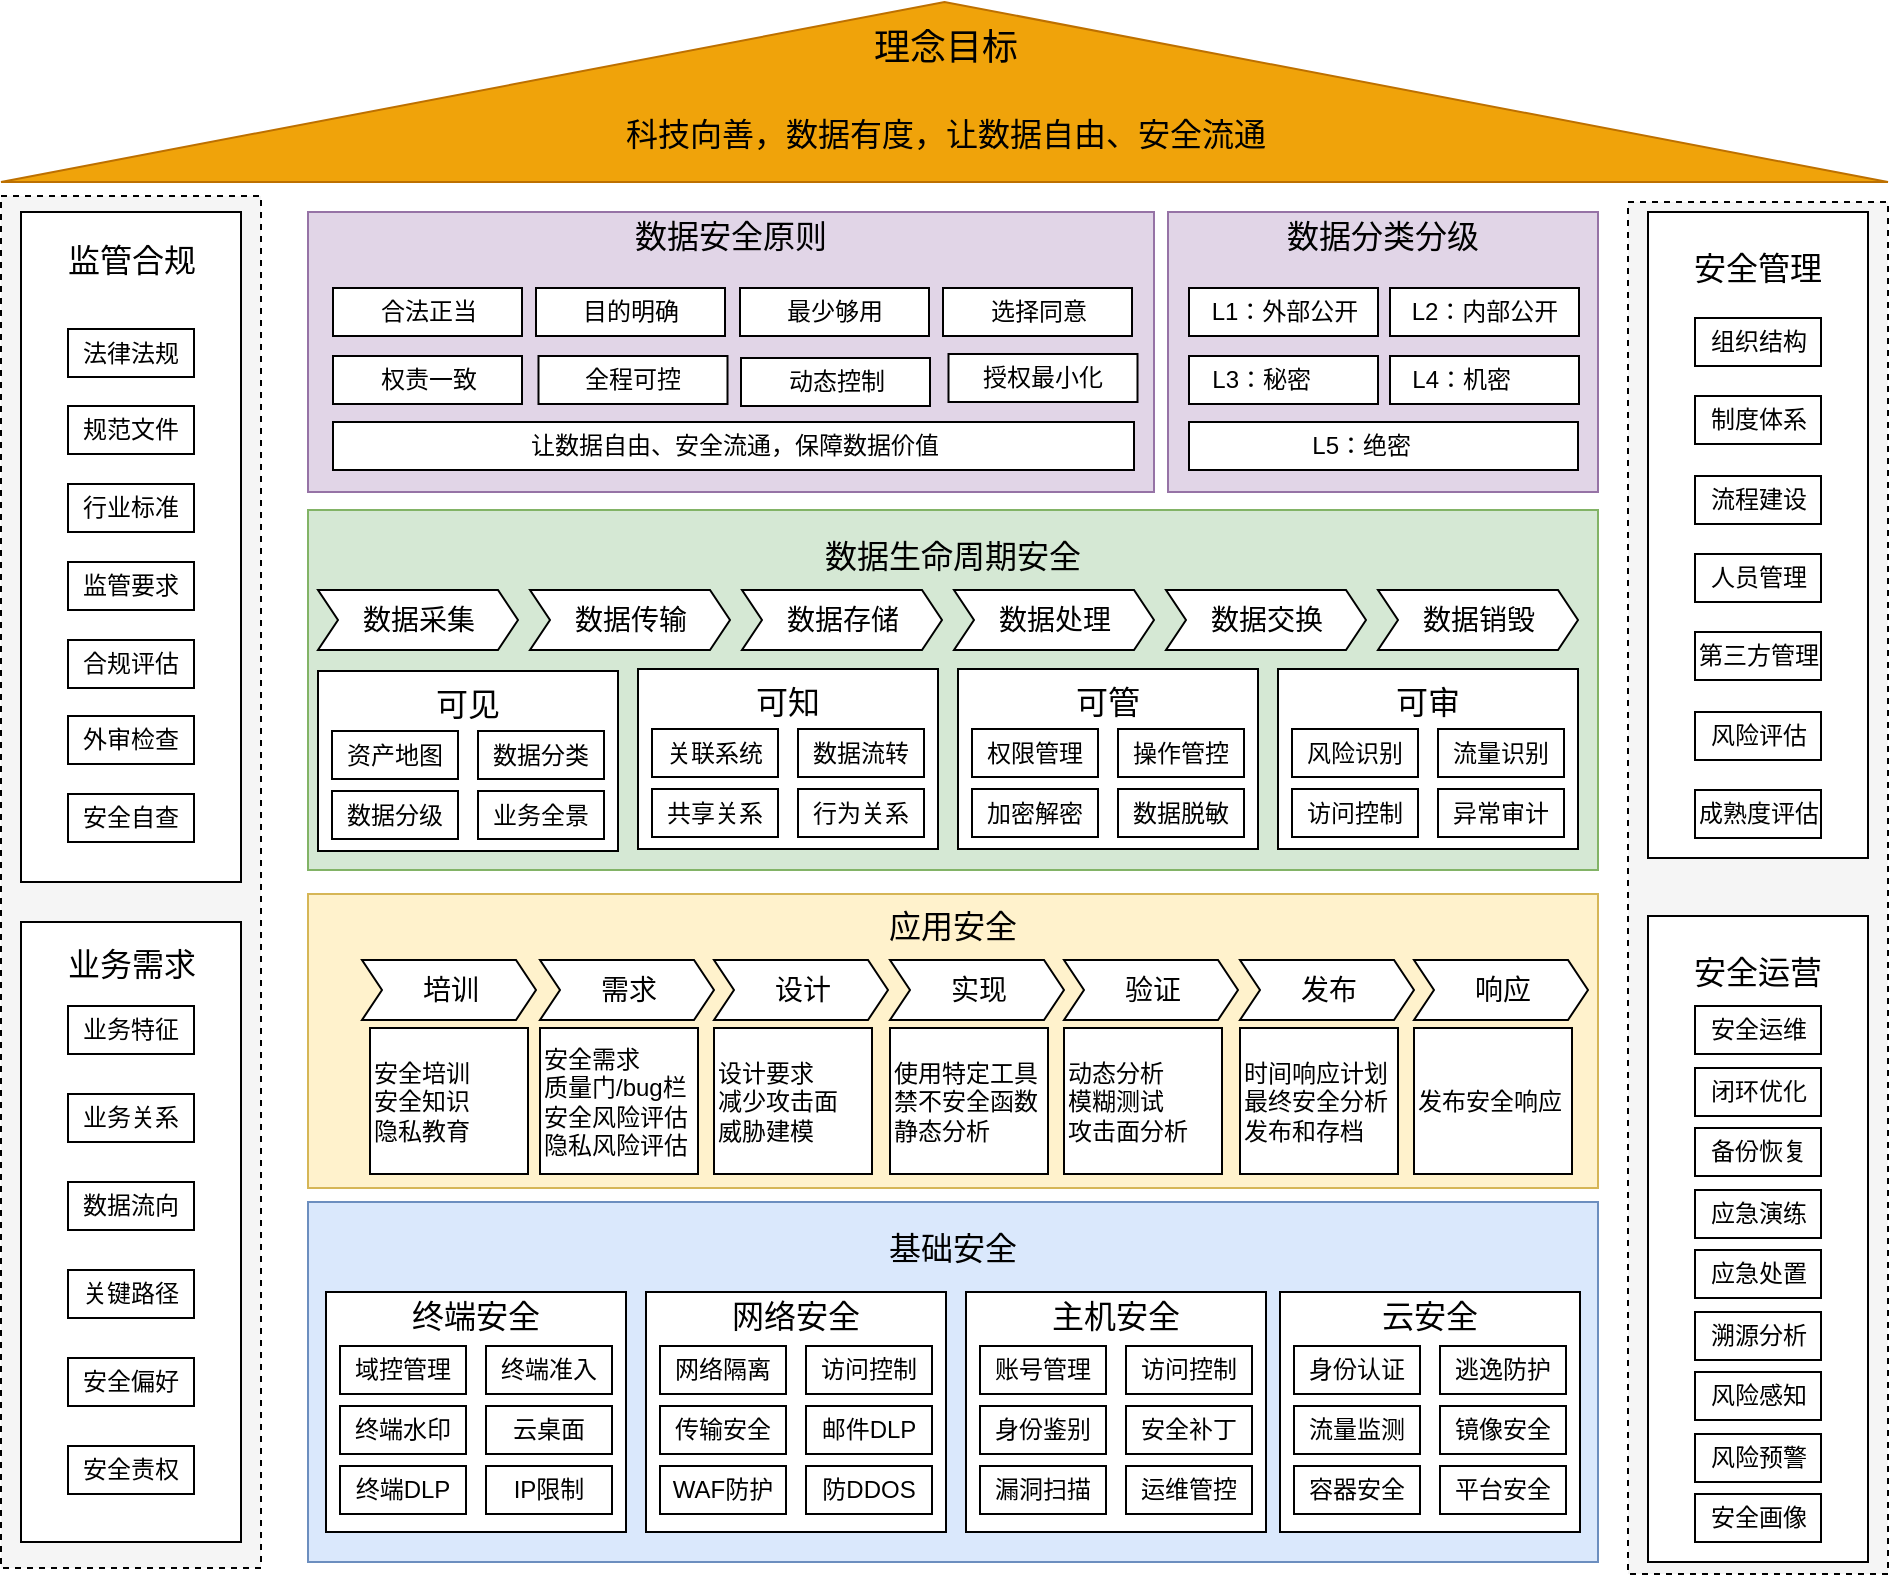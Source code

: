 <mxfile version="20.4.1" type="github">
  <diagram id="wFE0QG_FPsp0jaGvCLVb" name="Page-1">
    <mxGraphModel dx="-479" dy="1781" grid="1" gridSize="10" guides="1" tooltips="1" connect="1" arrows="1" fold="1" page="1" pageScale="1" pageWidth="850" pageHeight="1100" math="0" shadow="0">
      <root>
        <mxCell id="0" />
        <mxCell id="1" parent="0" />
        <mxCell id="-_lVrcwK2O-manJRvLOw-1" value="&lt;font style=&quot;font-size: 16px;&quot;&gt;&lt;br&gt;&lt;/font&gt;" style="rounded=0;whiteSpace=wrap;html=1;fillColor=#f5f5f5;fontColor=#333333;strokeColor=default;dashed=1;" vertex="1" parent="1">
          <mxGeometry x="1886.5" y="7" width="130" height="686" as="geometry" />
        </mxCell>
        <mxCell id="-_lVrcwK2O-manJRvLOw-2" value="&lt;font style=&quot;font-size: 16px;&quot;&gt;&lt;br&gt;&lt;/font&gt;" style="rounded=0;whiteSpace=wrap;html=1;fillColor=#f5f5f5;fontColor=#333333;strokeColor=default;dashed=1;" vertex="1" parent="1">
          <mxGeometry x="2700" y="10" width="130" height="686" as="geometry" />
        </mxCell>
        <mxCell id="-_lVrcwK2O-manJRvLOw-3" value="&lt;font style=&quot;font-size: 16px;&quot;&gt;应用安全&lt;br&gt;&lt;br&gt;&lt;br&gt;&lt;br&gt;&lt;br&gt;&lt;br&gt;&lt;br&gt;&lt;/font&gt;" style="rounded=0;whiteSpace=wrap;html=1;fillColor=#fff2cc;strokeColor=#d6b656;" vertex="1" parent="1">
          <mxGeometry x="2040" y="356" width="645" height="147" as="geometry" />
        </mxCell>
        <mxCell id="-_lVrcwK2O-manJRvLOw-4" value="&lt;font style=&quot;font-size: 16px;&quot;&gt;数据生命周期安全&lt;br&gt;&lt;br&gt;&lt;br&gt;&lt;br&gt;&lt;br&gt;&lt;br&gt;&lt;br&gt;&lt;br&gt;&lt;/font&gt;" style="rounded=0;whiteSpace=wrap;html=1;fillColor=#d5e8d4;strokeColor=#82b366;" vertex="1" parent="1">
          <mxGeometry x="2040" y="164" width="645" height="180" as="geometry" />
        </mxCell>
        <mxCell id="-_lVrcwK2O-manJRvLOw-5" value="&lt;font style=&quot;font-size: 16px;&quot;&gt;监管合规&lt;br&gt;&lt;br&gt;&lt;br&gt;&lt;br&gt;&lt;br&gt;&lt;br&gt;&lt;br&gt;&lt;br&gt;&lt;br&gt;&lt;br&gt;&lt;br&gt;&lt;br&gt;&lt;br&gt;&lt;br&gt;&lt;br&gt;&lt;br&gt;&lt;/font&gt;" style="rounded=0;whiteSpace=wrap;html=1;" vertex="1" parent="1">
          <mxGeometry x="1896.5" y="15" width="110" height="335" as="geometry" />
        </mxCell>
        <mxCell id="-_lVrcwK2O-manJRvLOw-6" value="&lt;font style=&quot;font-size: 16px;&quot;&gt;业务需求&lt;br&gt;&lt;br&gt;&lt;br&gt;&lt;br&gt;&lt;br&gt;&lt;br&gt;&lt;br&gt;&lt;br&gt;&lt;br&gt;&lt;br&gt;&lt;br&gt;&lt;br&gt;&lt;br&gt;&lt;br&gt;&lt;br&gt;&lt;/font&gt;" style="rounded=0;whiteSpace=wrap;html=1;" vertex="1" parent="1">
          <mxGeometry x="1896.5" y="370" width="110" height="310" as="geometry" />
        </mxCell>
        <mxCell id="-_lVrcwK2O-manJRvLOw-7" value="&lt;font style=&quot;font-size: 16px;&quot;&gt;基础安全&lt;br&gt;&lt;br&gt;&lt;br&gt;&lt;br&gt;&lt;br&gt;&lt;br&gt;&lt;br&gt;&lt;br&gt;&lt;/font&gt;" style="rounded=0;whiteSpace=wrap;html=1;fillColor=#dae8fc;strokeColor=#6c8ebf;" vertex="1" parent="1">
          <mxGeometry x="2040" y="510" width="645" height="180" as="geometry" />
        </mxCell>
        <mxCell id="-_lVrcwK2O-manJRvLOw-8" value="&lt;font style=&quot;font-size: 16px;&quot;&gt;安全运营&lt;br&gt;&lt;br&gt;&lt;br&gt;&lt;br&gt;&lt;br&gt;&lt;br&gt;&lt;br&gt;&lt;br&gt;&lt;br&gt;&lt;br&gt;&lt;br&gt;&lt;br&gt;&lt;br&gt;&lt;br&gt;&lt;br&gt;&lt;/font&gt;" style="rounded=0;whiteSpace=wrap;html=1;" vertex="1" parent="1">
          <mxGeometry x="2710" y="367" width="110" height="323" as="geometry" />
        </mxCell>
        <mxCell id="-_lVrcwK2O-manJRvLOw-9" value="&lt;font style=&quot;font-size: 16px;&quot;&gt;安全管理&lt;br&gt;&lt;br&gt;&lt;br&gt;&lt;br&gt;&lt;br&gt;&lt;br&gt;&lt;br&gt;&lt;br&gt;&lt;br&gt;&lt;br&gt;&lt;br&gt;&lt;br&gt;&lt;br&gt;&lt;br&gt;&lt;br&gt;&lt;/font&gt;" style="rounded=0;whiteSpace=wrap;html=1;" vertex="1" parent="1">
          <mxGeometry x="2710" y="15" width="110" height="323" as="geometry" />
        </mxCell>
        <mxCell id="-_lVrcwK2O-manJRvLOw-10" value="数据采集" style="html=1;shadow=0;dashed=0;align=center;verticalAlign=middle;shape=mxgraph.arrows2.arrow;dy=0;dx=10;notch=10;fontSize=14;" vertex="1" parent="1">
          <mxGeometry x="2045" y="204" width="100" height="30" as="geometry" />
        </mxCell>
        <mxCell id="-_lVrcwK2O-manJRvLOw-11" value="数据传输" style="html=1;shadow=0;dashed=0;align=center;verticalAlign=middle;shape=mxgraph.arrows2.arrow;dy=0;dx=10;notch=10;fontSize=14;" vertex="1" parent="1">
          <mxGeometry x="2151" y="204" width="100" height="30" as="geometry" />
        </mxCell>
        <mxCell id="-_lVrcwK2O-manJRvLOw-12" value="数据存储" style="html=1;shadow=0;dashed=0;align=center;verticalAlign=middle;shape=mxgraph.arrows2.arrow;dy=0;dx=10;notch=10;fontSize=14;" vertex="1" parent="1">
          <mxGeometry x="2257" y="204" width="100" height="30" as="geometry" />
        </mxCell>
        <mxCell id="-_lVrcwK2O-manJRvLOw-13" value="数据处理" style="html=1;shadow=0;dashed=0;align=center;verticalAlign=middle;shape=mxgraph.arrows2.arrow;dy=0;dx=10;notch=10;fontSize=14;" vertex="1" parent="1">
          <mxGeometry x="2363" y="204" width="100" height="30" as="geometry" />
        </mxCell>
        <mxCell id="-_lVrcwK2O-manJRvLOw-14" value="数据交换" style="html=1;shadow=0;dashed=0;align=center;verticalAlign=middle;shape=mxgraph.arrows2.arrow;dy=0;dx=10;notch=10;fontSize=14;" vertex="1" parent="1">
          <mxGeometry x="2469" y="204" width="100" height="30" as="geometry" />
        </mxCell>
        <mxCell id="-_lVrcwK2O-manJRvLOw-15" value="数据销毁" style="html=1;shadow=0;dashed=0;align=center;verticalAlign=middle;shape=mxgraph.arrows2.arrow;dy=0;dx=10;notch=10;fontSize=14;" vertex="1" parent="1">
          <mxGeometry x="2575" y="204" width="100" height="30" as="geometry" />
        </mxCell>
        <mxCell id="-_lVrcwK2O-manJRvLOw-16" value="&lt;font style=&quot;font-size: 16px;&quot;&gt;可见&lt;br&gt;&lt;br&gt;&lt;br&gt;&lt;br&gt;&lt;/font&gt;" style="rounded=0;whiteSpace=wrap;html=1;" vertex="1" parent="1">
          <mxGeometry x="2045" y="244.5" width="150" height="90" as="geometry" />
        </mxCell>
        <mxCell id="-_lVrcwK2O-manJRvLOw-17" value="&lt;font style=&quot;&quot;&gt;&lt;font style=&quot;font-size: 12px;&quot;&gt;资产地图&lt;/font&gt;&lt;br&gt;&lt;/font&gt;" style="rounded=0;whiteSpace=wrap;html=1;" vertex="1" parent="1">
          <mxGeometry x="2052" y="274.5" width="63" height="24" as="geometry" />
        </mxCell>
        <mxCell id="-_lVrcwK2O-manJRvLOw-18" value="&lt;font style=&quot;&quot;&gt;&lt;font style=&quot;font-size: 12px;&quot;&gt;数据分级&lt;/font&gt;&lt;br&gt;&lt;/font&gt;" style="rounded=0;whiteSpace=wrap;html=1;" vertex="1" parent="1">
          <mxGeometry x="2052" y="304.5" width="63" height="24" as="geometry" />
        </mxCell>
        <mxCell id="-_lVrcwK2O-manJRvLOw-19" value="&lt;font style=&quot;&quot;&gt;&lt;font style=&quot;font-size: 12px;&quot;&gt;数据分类&lt;/font&gt;&lt;br&gt;&lt;/font&gt;" style="rounded=0;whiteSpace=wrap;html=1;" vertex="1" parent="1">
          <mxGeometry x="2125" y="274.5" width="63" height="24" as="geometry" />
        </mxCell>
        <mxCell id="-_lVrcwK2O-manJRvLOw-20" value="&lt;font style=&quot;&quot;&gt;&lt;font style=&quot;font-size: 12px;&quot;&gt;业务全景&lt;/font&gt;&lt;br&gt;&lt;/font&gt;" style="rounded=0;whiteSpace=wrap;html=1;" vertex="1" parent="1">
          <mxGeometry x="2125" y="304.5" width="63" height="24" as="geometry" />
        </mxCell>
        <mxCell id="-_lVrcwK2O-manJRvLOw-21" value="&lt;font style=&quot;font-size: 16px;&quot;&gt;可知&lt;br&gt;&lt;br&gt;&lt;br&gt;&lt;br&gt;&lt;/font&gt;" style="rounded=0;whiteSpace=wrap;html=1;" vertex="1" parent="1">
          <mxGeometry x="2205" y="243.5" width="150" height="90" as="geometry" />
        </mxCell>
        <mxCell id="-_lVrcwK2O-manJRvLOw-22" value="&lt;font style=&quot;&quot;&gt;&lt;font style=&quot;font-size: 12px;&quot;&gt;关联系统&lt;/font&gt;&lt;br&gt;&lt;/font&gt;" style="rounded=0;whiteSpace=wrap;html=1;" vertex="1" parent="1">
          <mxGeometry x="2212" y="273.5" width="63" height="24" as="geometry" />
        </mxCell>
        <mxCell id="-_lVrcwK2O-manJRvLOw-23" value="&lt;font style=&quot;&quot;&gt;&lt;font style=&quot;font-size: 12px;&quot;&gt;共享关系&lt;/font&gt;&lt;br&gt;&lt;/font&gt;" style="rounded=0;whiteSpace=wrap;html=1;" vertex="1" parent="1">
          <mxGeometry x="2212" y="303.5" width="63" height="24" as="geometry" />
        </mxCell>
        <mxCell id="-_lVrcwK2O-manJRvLOw-24" value="&lt;font style=&quot;&quot;&gt;&lt;font style=&quot;font-size: 12px;&quot;&gt;数据流转&lt;/font&gt;&lt;br&gt;&lt;/font&gt;" style="rounded=0;whiteSpace=wrap;html=1;" vertex="1" parent="1">
          <mxGeometry x="2285" y="273.5" width="63" height="24" as="geometry" />
        </mxCell>
        <mxCell id="-_lVrcwK2O-manJRvLOw-25" value="&lt;font style=&quot;&quot;&gt;&lt;font style=&quot;font-size: 12px;&quot;&gt;行为关系&lt;/font&gt;&lt;br&gt;&lt;/font&gt;" style="rounded=0;whiteSpace=wrap;html=1;" vertex="1" parent="1">
          <mxGeometry x="2285" y="303.5" width="63" height="24" as="geometry" />
        </mxCell>
        <mxCell id="-_lVrcwK2O-manJRvLOw-26" value="&lt;font style=&quot;font-size: 16px;&quot;&gt;可管&lt;br&gt;&lt;br&gt;&lt;br&gt;&lt;br&gt;&lt;/font&gt;" style="rounded=0;whiteSpace=wrap;html=1;" vertex="1" parent="1">
          <mxGeometry x="2365" y="243.5" width="150" height="90" as="geometry" />
        </mxCell>
        <mxCell id="-_lVrcwK2O-manJRvLOw-27" value="&lt;font style=&quot;&quot;&gt;&lt;font style=&quot;font-size: 12px;&quot;&gt;权限管理&lt;/font&gt;&lt;br&gt;&lt;/font&gt;" style="rounded=0;whiteSpace=wrap;html=1;" vertex="1" parent="1">
          <mxGeometry x="2372" y="273.5" width="63" height="24" as="geometry" />
        </mxCell>
        <mxCell id="-_lVrcwK2O-manJRvLOw-28" value="&lt;font style=&quot;&quot;&gt;&lt;font style=&quot;font-size: 12px;&quot;&gt;加密解密&lt;/font&gt;&lt;br&gt;&lt;/font&gt;" style="rounded=0;whiteSpace=wrap;html=1;" vertex="1" parent="1">
          <mxGeometry x="2372" y="303.5" width="63" height="24" as="geometry" />
        </mxCell>
        <mxCell id="-_lVrcwK2O-manJRvLOw-29" value="&lt;font style=&quot;&quot;&gt;&lt;font style=&quot;font-size: 12px;&quot;&gt;操作管控&lt;/font&gt;&lt;br&gt;&lt;/font&gt;" style="rounded=0;whiteSpace=wrap;html=1;" vertex="1" parent="1">
          <mxGeometry x="2445" y="273.5" width="63" height="24" as="geometry" />
        </mxCell>
        <mxCell id="-_lVrcwK2O-manJRvLOw-30" value="&lt;font style=&quot;&quot;&gt;数据脱敏&lt;br&gt;&lt;/font&gt;" style="rounded=0;whiteSpace=wrap;html=1;" vertex="1" parent="1">
          <mxGeometry x="2445" y="303.5" width="63" height="24" as="geometry" />
        </mxCell>
        <mxCell id="-_lVrcwK2O-manJRvLOw-31" value="&lt;font style=&quot;font-size: 16px;&quot;&gt;可审&lt;br&gt;&lt;br&gt;&lt;br&gt;&lt;br&gt;&lt;/font&gt;" style="rounded=0;whiteSpace=wrap;html=1;" vertex="1" parent="1">
          <mxGeometry x="2525" y="243.5" width="150" height="90" as="geometry" />
        </mxCell>
        <mxCell id="-_lVrcwK2O-manJRvLOw-32" value="&lt;font style=&quot;&quot;&gt;&lt;font style=&quot;font-size: 12px;&quot;&gt;风险识别&lt;/font&gt;&lt;br&gt;&lt;/font&gt;" style="rounded=0;whiteSpace=wrap;html=1;" vertex="1" parent="1">
          <mxGeometry x="2532" y="273.5" width="63" height="24" as="geometry" />
        </mxCell>
        <mxCell id="-_lVrcwK2O-manJRvLOw-33" value="&lt;font style=&quot;&quot;&gt;&lt;font style=&quot;font-size: 12px;&quot;&gt;访问控制&lt;/font&gt;&lt;br&gt;&lt;/font&gt;" style="rounded=0;whiteSpace=wrap;html=1;" vertex="1" parent="1">
          <mxGeometry x="2532" y="303.5" width="63" height="24" as="geometry" />
        </mxCell>
        <mxCell id="-_lVrcwK2O-manJRvLOw-34" value="&lt;font style=&quot;&quot;&gt;&lt;font style=&quot;font-size: 12px;&quot;&gt;流量识别&lt;/font&gt;&lt;br&gt;&lt;/font&gt;" style="rounded=0;whiteSpace=wrap;html=1;" vertex="1" parent="1">
          <mxGeometry x="2605" y="273.5" width="63" height="24" as="geometry" />
        </mxCell>
        <mxCell id="-_lVrcwK2O-manJRvLOw-35" value="&lt;font style=&quot;&quot;&gt;&lt;font style=&quot;font-size: 12px;&quot;&gt;异常审计&lt;/font&gt;&lt;br&gt;&lt;/font&gt;" style="rounded=0;whiteSpace=wrap;html=1;" vertex="1" parent="1">
          <mxGeometry x="2605" y="303.5" width="63" height="24" as="geometry" />
        </mxCell>
        <mxCell id="-_lVrcwK2O-manJRvLOw-36" value="&lt;font style=&quot;&quot;&gt;法律法规&lt;br&gt;&lt;/font&gt;" style="rounded=0;whiteSpace=wrap;html=1;" vertex="1" parent="1">
          <mxGeometry x="1920" y="73.5" width="63" height="24" as="geometry" />
        </mxCell>
        <mxCell id="-_lVrcwK2O-manJRvLOw-37" value="&lt;font style=&quot;&quot;&gt;规范文件&lt;br&gt;&lt;/font&gt;" style="rounded=0;whiteSpace=wrap;html=1;" vertex="1" parent="1">
          <mxGeometry x="1920" y="112" width="63" height="24" as="geometry" />
        </mxCell>
        <mxCell id="-_lVrcwK2O-manJRvLOw-38" value="&lt;font style=&quot;&quot;&gt;行业标准&lt;br&gt;&lt;/font&gt;" style="rounded=0;whiteSpace=wrap;html=1;" vertex="1" parent="1">
          <mxGeometry x="1920" y="151" width="63" height="24" as="geometry" />
        </mxCell>
        <mxCell id="-_lVrcwK2O-manJRvLOw-39" value="&lt;font style=&quot;&quot;&gt;组织结构&lt;br&gt;&lt;/font&gt;" style="rounded=0;whiteSpace=wrap;html=1;" vertex="1" parent="1">
          <mxGeometry x="2733.5" y="68" width="63" height="24" as="geometry" />
        </mxCell>
        <mxCell id="-_lVrcwK2O-manJRvLOw-40" value="&lt;font style=&quot;&quot;&gt;制度体系&lt;br&gt;&lt;/font&gt;" style="rounded=0;whiteSpace=wrap;html=1;" vertex="1" parent="1">
          <mxGeometry x="2733.5" y="107" width="63" height="24" as="geometry" />
        </mxCell>
        <mxCell id="-_lVrcwK2O-manJRvLOw-41" value="&lt;font style=&quot;&quot;&gt;流程建设&lt;br&gt;&lt;/font&gt;" style="rounded=0;whiteSpace=wrap;html=1;" vertex="1" parent="1">
          <mxGeometry x="2733.5" y="147" width="63" height="24" as="geometry" />
        </mxCell>
        <mxCell id="-_lVrcwK2O-manJRvLOw-42" value="&lt;font style=&quot;&quot;&gt;第三方管理&lt;br&gt;&lt;/font&gt;" style="rounded=0;whiteSpace=wrap;html=1;" vertex="1" parent="1">
          <mxGeometry x="2733.5" y="225" width="63" height="24" as="geometry" />
        </mxCell>
        <mxCell id="-_lVrcwK2O-manJRvLOw-43" value="&lt;font style=&quot;&quot;&gt;风险评估&lt;br&gt;&lt;/font&gt;" style="rounded=0;whiteSpace=wrap;html=1;" vertex="1" parent="1">
          <mxGeometry x="2733.5" y="265" width="63" height="24" as="geometry" />
        </mxCell>
        <mxCell id="-_lVrcwK2O-manJRvLOw-44" value="&lt;font style=&quot;&quot;&gt;安全运维&lt;br&gt;&lt;/font&gt;" style="rounded=0;whiteSpace=wrap;html=1;" vertex="1" parent="1">
          <mxGeometry x="2733.5" y="412" width="63" height="24" as="geometry" />
        </mxCell>
        <mxCell id="-_lVrcwK2O-manJRvLOw-45" value="&lt;font style=&quot;&quot;&gt;备份恢复&lt;br&gt;&lt;/font&gt;" style="rounded=0;whiteSpace=wrap;html=1;" vertex="1" parent="1">
          <mxGeometry x="2733.5" y="473" width="63" height="24" as="geometry" />
        </mxCell>
        <mxCell id="-_lVrcwK2O-manJRvLOw-46" value="&lt;font style=&quot;&quot;&gt;应急演练&lt;br&gt;&lt;/font&gt;" style="rounded=0;whiteSpace=wrap;html=1;" vertex="1" parent="1">
          <mxGeometry x="2733.5" y="504" width="63" height="24" as="geometry" />
        </mxCell>
        <mxCell id="-_lVrcwK2O-manJRvLOw-47" value="&lt;font style=&quot;&quot;&gt;应急处置&lt;br&gt;&lt;/font&gt;" style="rounded=0;whiteSpace=wrap;html=1;" vertex="1" parent="1">
          <mxGeometry x="2733.5" y="534" width="63" height="24" as="geometry" />
        </mxCell>
        <mxCell id="-_lVrcwK2O-manJRvLOw-48" value="&lt;font style=&quot;&quot;&gt;成熟度评估&lt;br&gt;&lt;/font&gt;" style="rounded=0;whiteSpace=wrap;html=1;" vertex="1" parent="1">
          <mxGeometry x="2733.5" y="304" width="63" height="24" as="geometry" />
        </mxCell>
        <mxCell id="-_lVrcwK2O-manJRvLOw-49" value="&lt;font style=&quot;&quot;&gt;溯源分析&lt;br&gt;&lt;/font&gt;" style="rounded=0;whiteSpace=wrap;html=1;" vertex="1" parent="1">
          <mxGeometry x="2733.5" y="565" width="63" height="24" as="geometry" />
        </mxCell>
        <mxCell id="-_lVrcwK2O-manJRvLOw-50" value="&lt;font style=&quot;&quot;&gt;风险感知&lt;br&gt;&lt;/font&gt;" style="rounded=0;whiteSpace=wrap;html=1;" vertex="1" parent="1">
          <mxGeometry x="2733.5" y="595" width="63" height="24" as="geometry" />
        </mxCell>
        <mxCell id="-_lVrcwK2O-manJRvLOw-51" value="&lt;font style=&quot;&quot;&gt;风险预警&lt;br&gt;&lt;/font&gt;" style="rounded=0;whiteSpace=wrap;html=1;" vertex="1" parent="1">
          <mxGeometry x="2733.5" y="626" width="63" height="24" as="geometry" />
        </mxCell>
        <mxCell id="-_lVrcwK2O-manJRvLOw-52" value="&lt;font style=&quot;&quot;&gt;安全画像&lt;br&gt;&lt;/font&gt;" style="rounded=0;whiteSpace=wrap;html=1;" vertex="1" parent="1">
          <mxGeometry x="2733.5" y="656" width="63" height="24" as="geometry" />
        </mxCell>
        <mxCell id="-_lVrcwK2O-manJRvLOw-53" value="&lt;font style=&quot;&quot;&gt;业务特征&lt;br&gt;&lt;/font&gt;" style="rounded=0;whiteSpace=wrap;html=1;" vertex="1" parent="1">
          <mxGeometry x="1920" y="412" width="63" height="24" as="geometry" />
        </mxCell>
        <mxCell id="-_lVrcwK2O-manJRvLOw-54" value="&lt;font style=&quot;&quot;&gt;业务关系&lt;br&gt;&lt;/font&gt;" style="rounded=0;whiteSpace=wrap;html=1;" vertex="1" parent="1">
          <mxGeometry x="1920" y="456" width="63" height="24" as="geometry" />
        </mxCell>
        <mxCell id="-_lVrcwK2O-manJRvLOw-55" value="&lt;font style=&quot;&quot;&gt;数据流向&lt;br&gt;&lt;/font&gt;" style="rounded=0;whiteSpace=wrap;html=1;" vertex="1" parent="1">
          <mxGeometry x="1920" y="500" width="63" height="24" as="geometry" />
        </mxCell>
        <mxCell id="-_lVrcwK2O-manJRvLOw-56" value="&lt;font style=&quot;&quot;&gt;安全偏好&lt;br&gt;&lt;/font&gt;" style="rounded=0;whiteSpace=wrap;html=1;" vertex="1" parent="1">
          <mxGeometry x="1920" y="588" width="63" height="24" as="geometry" />
        </mxCell>
        <mxCell id="-_lVrcwK2O-manJRvLOw-57" value="&lt;font style=&quot;font-size: 16px;&quot;&gt;终端安全&lt;br&gt;&lt;br&gt;&lt;br&gt;&lt;br&gt;&lt;br&gt;&lt;br&gt;&lt;/font&gt;" style="rounded=0;whiteSpace=wrap;html=1;" vertex="1" parent="1">
          <mxGeometry x="2049" y="555" width="150" height="120" as="geometry" />
        </mxCell>
        <mxCell id="-_lVrcwK2O-manJRvLOw-58" value="&lt;font style=&quot;&quot;&gt;&lt;font style=&quot;font-size: 12px;&quot;&gt;域控管理&lt;/font&gt;&lt;br&gt;&lt;/font&gt;" style="rounded=0;whiteSpace=wrap;html=1;" vertex="1" parent="1">
          <mxGeometry x="2056" y="582" width="63" height="24" as="geometry" />
        </mxCell>
        <mxCell id="-_lVrcwK2O-manJRvLOw-59" value="&lt;font style=&quot;&quot;&gt;&lt;font style=&quot;font-size: 12px;&quot;&gt;终端水印&lt;/font&gt;&lt;br&gt;&lt;/font&gt;" style="rounded=0;whiteSpace=wrap;html=1;" vertex="1" parent="1">
          <mxGeometry x="2056" y="612" width="63" height="24" as="geometry" />
        </mxCell>
        <mxCell id="-_lVrcwK2O-manJRvLOw-60" value="&lt;font style=&quot;&quot;&gt;&lt;font style=&quot;font-size: 12px;&quot;&gt;终端准入&lt;/font&gt;&lt;br&gt;&lt;/font&gt;" style="rounded=0;whiteSpace=wrap;html=1;" vertex="1" parent="1">
          <mxGeometry x="2129" y="582" width="63" height="24" as="geometry" />
        </mxCell>
        <mxCell id="-_lVrcwK2O-manJRvLOw-61" value="&lt;font style=&quot;&quot;&gt;&lt;font style=&quot;font-size: 12px;&quot;&gt;云桌面&lt;/font&gt;&lt;br&gt;&lt;/font&gt;" style="rounded=0;whiteSpace=wrap;html=1;" vertex="1" parent="1">
          <mxGeometry x="2129" y="612" width="63" height="24" as="geometry" />
        </mxCell>
        <mxCell id="-_lVrcwK2O-manJRvLOw-62" value="&lt;font style=&quot;&quot;&gt;&lt;font style=&quot;font-size: 12px;&quot;&gt;终端DLP&lt;/font&gt;&lt;br&gt;&lt;/font&gt;" style="rounded=0;whiteSpace=wrap;html=1;" vertex="1" parent="1">
          <mxGeometry x="2056" y="642" width="63" height="24" as="geometry" />
        </mxCell>
        <mxCell id="-_lVrcwK2O-manJRvLOw-63" value="&lt;font style=&quot;&quot;&gt;&lt;font style=&quot;font-size: 12px;&quot;&gt;IP限制&lt;/font&gt;&lt;br&gt;&lt;/font&gt;" style="rounded=0;whiteSpace=wrap;html=1;" vertex="1" parent="1">
          <mxGeometry x="2129" y="642" width="63" height="24" as="geometry" />
        </mxCell>
        <mxCell id="-_lVrcwK2O-manJRvLOw-64" value="&lt;font style=&quot;font-size: 16px;&quot;&gt;网络安全&lt;br&gt;&lt;br&gt;&lt;br&gt;&lt;br&gt;&lt;br&gt;&lt;br&gt;&lt;/font&gt;" style="rounded=0;whiteSpace=wrap;html=1;" vertex="1" parent="1">
          <mxGeometry x="2209" y="555" width="150" height="120" as="geometry" />
        </mxCell>
        <mxCell id="-_lVrcwK2O-manJRvLOw-65" value="&lt;font style=&quot;&quot;&gt;网络隔离&lt;br&gt;&lt;/font&gt;" style="rounded=0;whiteSpace=wrap;html=1;" vertex="1" parent="1">
          <mxGeometry x="2216" y="582" width="63" height="24" as="geometry" />
        </mxCell>
        <mxCell id="-_lVrcwK2O-manJRvLOw-66" value="&lt;font style=&quot;&quot;&gt;传输安全&lt;br&gt;&lt;/font&gt;" style="rounded=0;whiteSpace=wrap;html=1;" vertex="1" parent="1">
          <mxGeometry x="2216" y="612" width="63" height="24" as="geometry" />
        </mxCell>
        <mxCell id="-_lVrcwK2O-manJRvLOw-67" value="&lt;font style=&quot;&quot;&gt;访问控制&lt;br&gt;&lt;/font&gt;" style="rounded=0;whiteSpace=wrap;html=1;" vertex="1" parent="1">
          <mxGeometry x="2289" y="582" width="63" height="24" as="geometry" />
        </mxCell>
        <mxCell id="-_lVrcwK2O-manJRvLOw-68" value="&lt;font style=&quot;&quot;&gt;邮件DLP&lt;br&gt;&lt;/font&gt;" style="rounded=0;whiteSpace=wrap;html=1;" vertex="1" parent="1">
          <mxGeometry x="2289" y="612" width="63" height="24" as="geometry" />
        </mxCell>
        <mxCell id="-_lVrcwK2O-manJRvLOw-69" value="&lt;font style=&quot;&quot;&gt;&lt;font style=&quot;font-size: 12px;&quot;&gt;WAF防护&lt;/font&gt;&lt;br&gt;&lt;/font&gt;" style="rounded=0;whiteSpace=wrap;html=1;" vertex="1" parent="1">
          <mxGeometry x="2216" y="642" width="63" height="24" as="geometry" />
        </mxCell>
        <mxCell id="-_lVrcwK2O-manJRvLOw-70" value="&lt;font style=&quot;&quot;&gt;&lt;font style=&quot;font-size: 12px;&quot;&gt;防DDOS&lt;/font&gt;&lt;br&gt;&lt;/font&gt;" style="rounded=0;whiteSpace=wrap;html=1;" vertex="1" parent="1">
          <mxGeometry x="2289" y="642" width="63" height="24" as="geometry" />
        </mxCell>
        <mxCell id="-_lVrcwK2O-manJRvLOw-71" value="&lt;font style=&quot;font-size: 16px;&quot;&gt;主机安全&lt;br&gt;&lt;br&gt;&lt;br&gt;&lt;br&gt;&lt;br&gt;&lt;br&gt;&lt;/font&gt;" style="rounded=0;whiteSpace=wrap;html=1;" vertex="1" parent="1">
          <mxGeometry x="2369" y="555" width="150" height="120" as="geometry" />
        </mxCell>
        <mxCell id="-_lVrcwK2O-manJRvLOw-72" value="&lt;font style=&quot;&quot;&gt;账号管理&lt;br&gt;&lt;/font&gt;" style="rounded=0;whiteSpace=wrap;html=1;" vertex="1" parent="1">
          <mxGeometry x="2376" y="582" width="63" height="24" as="geometry" />
        </mxCell>
        <mxCell id="-_lVrcwK2O-manJRvLOw-73" value="&lt;font style=&quot;&quot;&gt;身份鉴别&lt;br&gt;&lt;/font&gt;" style="rounded=0;whiteSpace=wrap;html=1;" vertex="1" parent="1">
          <mxGeometry x="2376" y="612" width="63" height="24" as="geometry" />
        </mxCell>
        <mxCell id="-_lVrcwK2O-manJRvLOw-74" value="&lt;font style=&quot;&quot;&gt;访问控制&lt;br&gt;&lt;/font&gt;" style="rounded=0;whiteSpace=wrap;html=1;" vertex="1" parent="1">
          <mxGeometry x="2449" y="582" width="63" height="24" as="geometry" />
        </mxCell>
        <mxCell id="-_lVrcwK2O-manJRvLOw-75" value="&lt;font style=&quot;&quot;&gt;安全补丁&lt;br&gt;&lt;/font&gt;" style="rounded=0;whiteSpace=wrap;html=1;" vertex="1" parent="1">
          <mxGeometry x="2449" y="612" width="63" height="24" as="geometry" />
        </mxCell>
        <mxCell id="-_lVrcwK2O-manJRvLOw-76" value="&lt;font style=&quot;&quot;&gt;&lt;font style=&quot;font-size: 12px;&quot;&gt;漏洞扫描&lt;/font&gt;&lt;br&gt;&lt;/font&gt;" style="rounded=0;whiteSpace=wrap;html=1;" vertex="1" parent="1">
          <mxGeometry x="2376" y="642" width="63" height="24" as="geometry" />
        </mxCell>
        <mxCell id="-_lVrcwK2O-manJRvLOw-77" value="&lt;font style=&quot;&quot;&gt;&lt;font style=&quot;font-size: 12px;&quot;&gt;运维管控&lt;/font&gt;&lt;br&gt;&lt;/font&gt;" style="rounded=0;whiteSpace=wrap;html=1;" vertex="1" parent="1">
          <mxGeometry x="2449" y="642" width="63" height="24" as="geometry" />
        </mxCell>
        <mxCell id="-_lVrcwK2O-manJRvLOw-78" value="&lt;font style=&quot;font-size: 16px;&quot;&gt;云安全&lt;br&gt;&lt;br&gt;&lt;br&gt;&lt;br&gt;&lt;br&gt;&lt;br&gt;&lt;/font&gt;" style="rounded=0;whiteSpace=wrap;html=1;" vertex="1" parent="1">
          <mxGeometry x="2526" y="555" width="150" height="120" as="geometry" />
        </mxCell>
        <mxCell id="-_lVrcwK2O-manJRvLOw-79" value="&lt;font style=&quot;&quot;&gt;身份认证&lt;br&gt;&lt;/font&gt;" style="rounded=0;whiteSpace=wrap;html=1;" vertex="1" parent="1">
          <mxGeometry x="2533" y="582" width="63" height="24" as="geometry" />
        </mxCell>
        <mxCell id="-_lVrcwK2O-manJRvLOw-80" value="&lt;font style=&quot;&quot;&gt;流量监测&lt;br&gt;&lt;/font&gt;" style="rounded=0;whiteSpace=wrap;html=1;" vertex="1" parent="1">
          <mxGeometry x="2533" y="612" width="63" height="24" as="geometry" />
        </mxCell>
        <mxCell id="-_lVrcwK2O-manJRvLOw-81" value="&lt;font style=&quot;&quot;&gt;逃逸防护&lt;br&gt;&lt;/font&gt;" style="rounded=0;whiteSpace=wrap;html=1;" vertex="1" parent="1">
          <mxGeometry x="2606" y="582" width="63" height="24" as="geometry" />
        </mxCell>
        <mxCell id="-_lVrcwK2O-manJRvLOw-82" value="&lt;font style=&quot;&quot;&gt;镜像安全&lt;br&gt;&lt;/font&gt;" style="rounded=0;whiteSpace=wrap;html=1;" vertex="1" parent="1">
          <mxGeometry x="2606" y="612" width="63" height="24" as="geometry" />
        </mxCell>
        <mxCell id="-_lVrcwK2O-manJRvLOw-83" value="&lt;font style=&quot;&quot;&gt;&lt;font style=&quot;font-size: 12px;&quot;&gt;容器安全&lt;/font&gt;&lt;br&gt;&lt;/font&gt;" style="rounded=0;whiteSpace=wrap;html=1;" vertex="1" parent="1">
          <mxGeometry x="2533" y="642" width="63" height="24" as="geometry" />
        </mxCell>
        <mxCell id="-_lVrcwK2O-manJRvLOw-84" value="&lt;font style=&quot;&quot;&gt;&lt;font style=&quot;font-size: 12px;&quot;&gt;平台安全&lt;/font&gt;&lt;br&gt;&lt;/font&gt;" style="rounded=0;whiteSpace=wrap;html=1;" vertex="1" parent="1">
          <mxGeometry x="2606" y="642" width="63" height="24" as="geometry" />
        </mxCell>
        <mxCell id="-_lVrcwK2O-manJRvLOw-85" value="培训" style="html=1;shadow=0;dashed=0;align=center;verticalAlign=middle;shape=mxgraph.arrows2.arrow;dy=0;dx=10;notch=10;fontSize=14;" vertex="1" parent="1">
          <mxGeometry x="2067" y="389" width="87" height="30" as="geometry" />
        </mxCell>
        <mxCell id="-_lVrcwK2O-manJRvLOw-86" value="需求" style="html=1;shadow=0;dashed=0;align=center;verticalAlign=middle;shape=mxgraph.arrows2.arrow;dy=0;dx=10;notch=10;fontSize=14;" vertex="1" parent="1">
          <mxGeometry x="2156" y="389" width="87" height="30" as="geometry" />
        </mxCell>
        <mxCell id="-_lVrcwK2O-manJRvLOw-87" value="设计" style="html=1;shadow=0;dashed=0;align=center;verticalAlign=middle;shape=mxgraph.arrows2.arrow;dy=0;dx=10;notch=10;fontSize=14;" vertex="1" parent="1">
          <mxGeometry x="2243" y="389" width="87" height="30" as="geometry" />
        </mxCell>
        <mxCell id="-_lVrcwK2O-manJRvLOw-88" value="实现" style="html=1;shadow=0;dashed=0;align=center;verticalAlign=middle;shape=mxgraph.arrows2.arrow;dy=0;dx=10;notch=10;fontSize=14;" vertex="1" parent="1">
          <mxGeometry x="2331" y="389" width="87" height="30" as="geometry" />
        </mxCell>
        <mxCell id="-_lVrcwK2O-manJRvLOw-89" value="验证" style="html=1;shadow=0;dashed=0;align=center;verticalAlign=middle;shape=mxgraph.arrows2.arrow;dy=0;dx=10;notch=10;fontSize=14;" vertex="1" parent="1">
          <mxGeometry x="2418" y="389" width="87" height="30" as="geometry" />
        </mxCell>
        <mxCell id="-_lVrcwK2O-manJRvLOw-90" value="发布" style="html=1;shadow=0;dashed=0;align=center;verticalAlign=middle;shape=mxgraph.arrows2.arrow;dy=0;dx=10;notch=10;fontSize=14;" vertex="1" parent="1">
          <mxGeometry x="2506" y="389" width="87" height="30" as="geometry" />
        </mxCell>
        <mxCell id="-_lVrcwK2O-manJRvLOw-91" value="响应" style="html=1;shadow=0;dashed=0;align=center;verticalAlign=middle;shape=mxgraph.arrows2.arrow;dy=0;dx=10;notch=10;fontSize=14;" vertex="1" parent="1">
          <mxGeometry x="2593" y="389" width="87" height="30" as="geometry" />
        </mxCell>
        <mxCell id="-_lVrcwK2O-manJRvLOw-92" value="安全需求&lt;br&gt;质量门/bug栏&lt;br&gt;安全风险评估&lt;br&gt;隐私风险评估" style="rounded=0;whiteSpace=wrap;html=1;align=left;" vertex="1" parent="1">
          <mxGeometry x="2156" y="423" width="79" height="73" as="geometry" />
        </mxCell>
        <mxCell id="-_lVrcwK2O-manJRvLOw-93" value="&lt;span style=&quot;text-align: center;&quot;&gt;安全培训&lt;/span&gt;&lt;br style=&quot;text-align: center;&quot;&gt;&lt;span style=&quot;text-align: center;&quot;&gt;安全知识&lt;/span&gt;&lt;br style=&quot;text-align: center;&quot;&gt;&lt;span style=&quot;text-align: center;&quot;&gt;隐私教育&lt;/span&gt;" style="rounded=0;whiteSpace=wrap;html=1;align=left;" vertex="1" parent="1">
          <mxGeometry x="2071" y="423" width="79" height="73" as="geometry" />
        </mxCell>
        <mxCell id="-_lVrcwK2O-manJRvLOw-94" value="设计要求&lt;br&gt;减少攻击面&lt;br&gt;威胁建模" style="rounded=0;whiteSpace=wrap;html=1;align=left;" vertex="1" parent="1">
          <mxGeometry x="2243" y="423" width="79" height="73" as="geometry" />
        </mxCell>
        <mxCell id="-_lVrcwK2O-manJRvLOw-95" value="使用特定工具&lt;br&gt;禁不安全函数&lt;br&gt;静态分析" style="rounded=0;whiteSpace=wrap;html=1;align=left;" vertex="1" parent="1">
          <mxGeometry x="2331" y="423" width="79" height="73" as="geometry" />
        </mxCell>
        <mxCell id="-_lVrcwK2O-manJRvLOw-96" value="动态分析&lt;br&gt;模糊测试&lt;br&gt;攻击面分析" style="rounded=0;whiteSpace=wrap;html=1;align=left;" vertex="1" parent="1">
          <mxGeometry x="2418" y="423" width="79" height="73" as="geometry" />
        </mxCell>
        <mxCell id="-_lVrcwK2O-manJRvLOw-97" value="时间响应计划&lt;br&gt;最终安全分析发布和存档" style="rounded=0;whiteSpace=wrap;html=1;align=left;" vertex="1" parent="1">
          <mxGeometry x="2506" y="423" width="79" height="73" as="geometry" />
        </mxCell>
        <mxCell id="-_lVrcwK2O-manJRvLOw-98" value="发布安全响应" style="rounded=0;whiteSpace=wrap;html=1;align=left;" vertex="1" parent="1">
          <mxGeometry x="2593" y="423" width="79" height="73" as="geometry" />
        </mxCell>
        <mxCell id="-_lVrcwK2O-manJRvLOw-99" value="&lt;font style=&quot;font-size: 16px;&quot;&gt;数据分类分级&lt;br&gt;&lt;br&gt;&lt;br&gt;&lt;br&gt;&lt;br&gt;&lt;br&gt;&lt;br&gt;&lt;/font&gt;" style="rounded=0;whiteSpace=wrap;html=1;fillColor=#e1d5e7;strokeColor=#9673a6;" vertex="1" parent="1">
          <mxGeometry x="2470" y="15" width="215" height="140" as="geometry" />
        </mxCell>
        <mxCell id="-_lVrcwK2O-manJRvLOw-100" value="&lt;font style=&quot;&quot;&gt;L1：外部公开&lt;br&gt;&lt;/font&gt;" style="rounded=0;whiteSpace=wrap;html=1;" vertex="1" parent="1">
          <mxGeometry x="2480.5" y="53" width="94.5" height="24" as="geometry" />
        </mxCell>
        <mxCell id="-_lVrcwK2O-manJRvLOw-101" value="&lt;font style=&quot;&quot;&gt;L2：内部公开&lt;br&gt;&lt;/font&gt;" style="rounded=0;whiteSpace=wrap;html=1;" vertex="1" parent="1">
          <mxGeometry x="2581" y="53" width="94.5" height="24" as="geometry" />
        </mxCell>
        <mxCell id="-_lVrcwK2O-manJRvLOw-102" value="&lt;font style=&quot;&quot;&gt;L3：秘密&amp;nbsp; &amp;nbsp; &amp;nbsp; &amp;nbsp;&lt;br&gt;&lt;/font&gt;" style="rounded=0;whiteSpace=wrap;html=1;" vertex="1" parent="1">
          <mxGeometry x="2480.5" y="87" width="94.5" height="24" as="geometry" />
        </mxCell>
        <mxCell id="-_lVrcwK2O-manJRvLOw-103" value="&lt;font style=&quot;&quot;&gt;L4：机密&amp;nbsp; &amp;nbsp; &amp;nbsp; &amp;nbsp;&lt;br&gt;&lt;/font&gt;" style="rounded=0;whiteSpace=wrap;html=1;" vertex="1" parent="1">
          <mxGeometry x="2581" y="87" width="94.5" height="24" as="geometry" />
        </mxCell>
        <mxCell id="-_lVrcwK2O-manJRvLOw-104" value="&lt;font style=&quot;&quot;&gt;L5：绝密&amp;nbsp; &amp;nbsp; &amp;nbsp; &amp;nbsp;&lt;br&gt;&lt;/font&gt;" style="rounded=0;whiteSpace=wrap;html=1;" vertex="1" parent="1">
          <mxGeometry x="2480.5" y="120" width="194.5" height="24" as="geometry" />
        </mxCell>
        <mxCell id="-_lVrcwK2O-manJRvLOw-105" value="&lt;font style=&quot;font-size: 16px;&quot;&gt;数据安全原则&lt;br&gt;&lt;br&gt;&lt;br&gt;&lt;br&gt;&lt;br&gt;&lt;br&gt;&lt;br&gt;&lt;/font&gt;" style="rounded=0;whiteSpace=wrap;html=1;fillColor=#e1d5e7;strokeColor=#9673a6;" vertex="1" parent="1">
          <mxGeometry x="2040" y="15" width="423" height="140" as="geometry" />
        </mxCell>
        <mxCell id="-_lVrcwK2O-manJRvLOw-106" value="&lt;font style=&quot;&quot;&gt;合法正当&lt;br&gt;&lt;/font&gt;" style="rounded=0;whiteSpace=wrap;html=1;" vertex="1" parent="1">
          <mxGeometry x="2052.5" y="53" width="94.5" height="24" as="geometry" />
        </mxCell>
        <mxCell id="-_lVrcwK2O-manJRvLOw-107" value="&lt;font style=&quot;&quot;&gt;目的明确&lt;br&gt;&lt;/font&gt;" style="rounded=0;whiteSpace=wrap;html=1;" vertex="1" parent="1">
          <mxGeometry x="2154" y="53" width="94.5" height="24" as="geometry" />
        </mxCell>
        <mxCell id="-_lVrcwK2O-manJRvLOw-108" value="&lt;font style=&quot;&quot;&gt;权责一致&lt;br&gt;&lt;/font&gt;" style="rounded=0;whiteSpace=wrap;html=1;" vertex="1" parent="1">
          <mxGeometry x="2052.5" y="87" width="94.5" height="24" as="geometry" />
        </mxCell>
        <mxCell id="-_lVrcwK2O-manJRvLOw-109" value="&lt;font style=&quot;&quot;&gt;全程可控&lt;br&gt;&lt;/font&gt;" style="rounded=0;whiteSpace=wrap;html=1;" vertex="1" parent="1">
          <mxGeometry x="2155.25" y="87" width="94.5" height="24" as="geometry" />
        </mxCell>
        <mxCell id="-_lVrcwK2O-manJRvLOw-110" value="&lt;font style=&quot;&quot;&gt;让数据自由、安全流通，保障数据价值&lt;br&gt;&lt;/font&gt;" style="rounded=0;whiteSpace=wrap;html=1;" vertex="1" parent="1">
          <mxGeometry x="2052.5" y="120" width="400.5" height="24" as="geometry" />
        </mxCell>
        <mxCell id="-_lVrcwK2O-manJRvLOw-111" value="&lt;font style=&quot;&quot;&gt;最少够用&lt;br&gt;&lt;/font&gt;" style="rounded=0;whiteSpace=wrap;html=1;" vertex="1" parent="1">
          <mxGeometry x="2256" y="53" width="94.5" height="24" as="geometry" />
        </mxCell>
        <mxCell id="-_lVrcwK2O-manJRvLOw-112" value="&lt;font style=&quot;&quot;&gt;选择同意&lt;br&gt;&lt;/font&gt;" style="rounded=0;whiteSpace=wrap;html=1;" vertex="1" parent="1">
          <mxGeometry x="2357.5" y="53" width="94.5" height="24" as="geometry" />
        </mxCell>
        <mxCell id="-_lVrcwK2O-manJRvLOw-113" value="&lt;font style=&quot;&quot;&gt;动态控制&lt;br&gt;&lt;/font&gt;" style="rounded=0;whiteSpace=wrap;html=1;" vertex="1" parent="1">
          <mxGeometry x="2256.5" y="88" width="94.5" height="24" as="geometry" />
        </mxCell>
        <mxCell id="-_lVrcwK2O-manJRvLOw-114" value="理念目标&lt;br style=&quot;font-size: 12px;&quot;&gt;&lt;br style=&quot;font-size: 12px;&quot;&gt;&lt;span style=&quot;font-size: 16px;&quot;&gt;科技向善，数据有度，让数据自由、安全流通&lt;/span&gt;" style="triangle;whiteSpace=wrap;html=1;strokeColor=#BD7000;strokeWidth=1;fontSize=18;direction=north;fillColor=#f0a30a;fontColor=#000000;" vertex="1" parent="1">
          <mxGeometry x="1886.5" y="-90" width="943.5" height="90" as="geometry" />
        </mxCell>
        <mxCell id="-_lVrcwK2O-manJRvLOw-115" value="&lt;font style=&quot;&quot;&gt;监管要求&lt;br&gt;&lt;/font&gt;" style="rounded=0;whiteSpace=wrap;html=1;" vertex="1" parent="1">
          <mxGeometry x="1920" y="190" width="63" height="24" as="geometry" />
        </mxCell>
        <mxCell id="-_lVrcwK2O-manJRvLOw-116" value="&lt;font style=&quot;&quot;&gt;合规评估&lt;br&gt;&lt;/font&gt;" style="rounded=0;whiteSpace=wrap;html=1;" vertex="1" parent="1">
          <mxGeometry x="1920" y="229" width="63" height="24" as="geometry" />
        </mxCell>
        <mxCell id="-_lVrcwK2O-manJRvLOw-117" value="&lt;font style=&quot;&quot;&gt;外审检查&lt;br&gt;&lt;/font&gt;" style="rounded=0;whiteSpace=wrap;html=1;" vertex="1" parent="1">
          <mxGeometry x="1920" y="267" width="63" height="24" as="geometry" />
        </mxCell>
        <mxCell id="-_lVrcwK2O-manJRvLOw-118" value="&lt;font style=&quot;&quot;&gt;安全自查&lt;br&gt;&lt;/font&gt;" style="rounded=0;whiteSpace=wrap;html=1;" vertex="1" parent="1">
          <mxGeometry x="1920" y="306" width="63" height="24" as="geometry" />
        </mxCell>
        <mxCell id="-_lVrcwK2O-manJRvLOw-119" value="&lt;font style=&quot;&quot;&gt;关键路径&lt;br&gt;&lt;/font&gt;" style="rounded=0;whiteSpace=wrap;html=1;" vertex="1" parent="1">
          <mxGeometry x="1920" y="544" width="63" height="24" as="geometry" />
        </mxCell>
        <mxCell id="-_lVrcwK2O-manJRvLOw-120" value="&lt;font style=&quot;&quot;&gt;安全责权&lt;br&gt;&lt;/font&gt;" style="rounded=0;whiteSpace=wrap;html=1;" vertex="1" parent="1">
          <mxGeometry x="1920" y="632" width="63" height="24" as="geometry" />
        </mxCell>
        <mxCell id="-_lVrcwK2O-manJRvLOw-121" value="&lt;font style=&quot;&quot;&gt;闭环优化&lt;br&gt;&lt;/font&gt;" style="rounded=0;whiteSpace=wrap;html=1;" vertex="1" parent="1">
          <mxGeometry x="2733.5" y="443" width="63" height="24" as="geometry" />
        </mxCell>
        <mxCell id="-_lVrcwK2O-manJRvLOw-122" value="&lt;font style=&quot;&quot;&gt;人员管理&lt;br&gt;&lt;/font&gt;" style="rounded=0;whiteSpace=wrap;html=1;" vertex="1" parent="1">
          <mxGeometry x="2733.5" y="186" width="63" height="24" as="geometry" />
        </mxCell>
        <mxCell id="-_lVrcwK2O-manJRvLOw-123" value="&lt;font style=&quot;&quot;&gt;授权最小化&lt;br&gt;&lt;/font&gt;" style="rounded=0;whiteSpace=wrap;html=1;" vertex="1" parent="1">
          <mxGeometry x="2360.25" y="86" width="94.5" height="24" as="geometry" />
        </mxCell>
      </root>
    </mxGraphModel>
  </diagram>
</mxfile>
